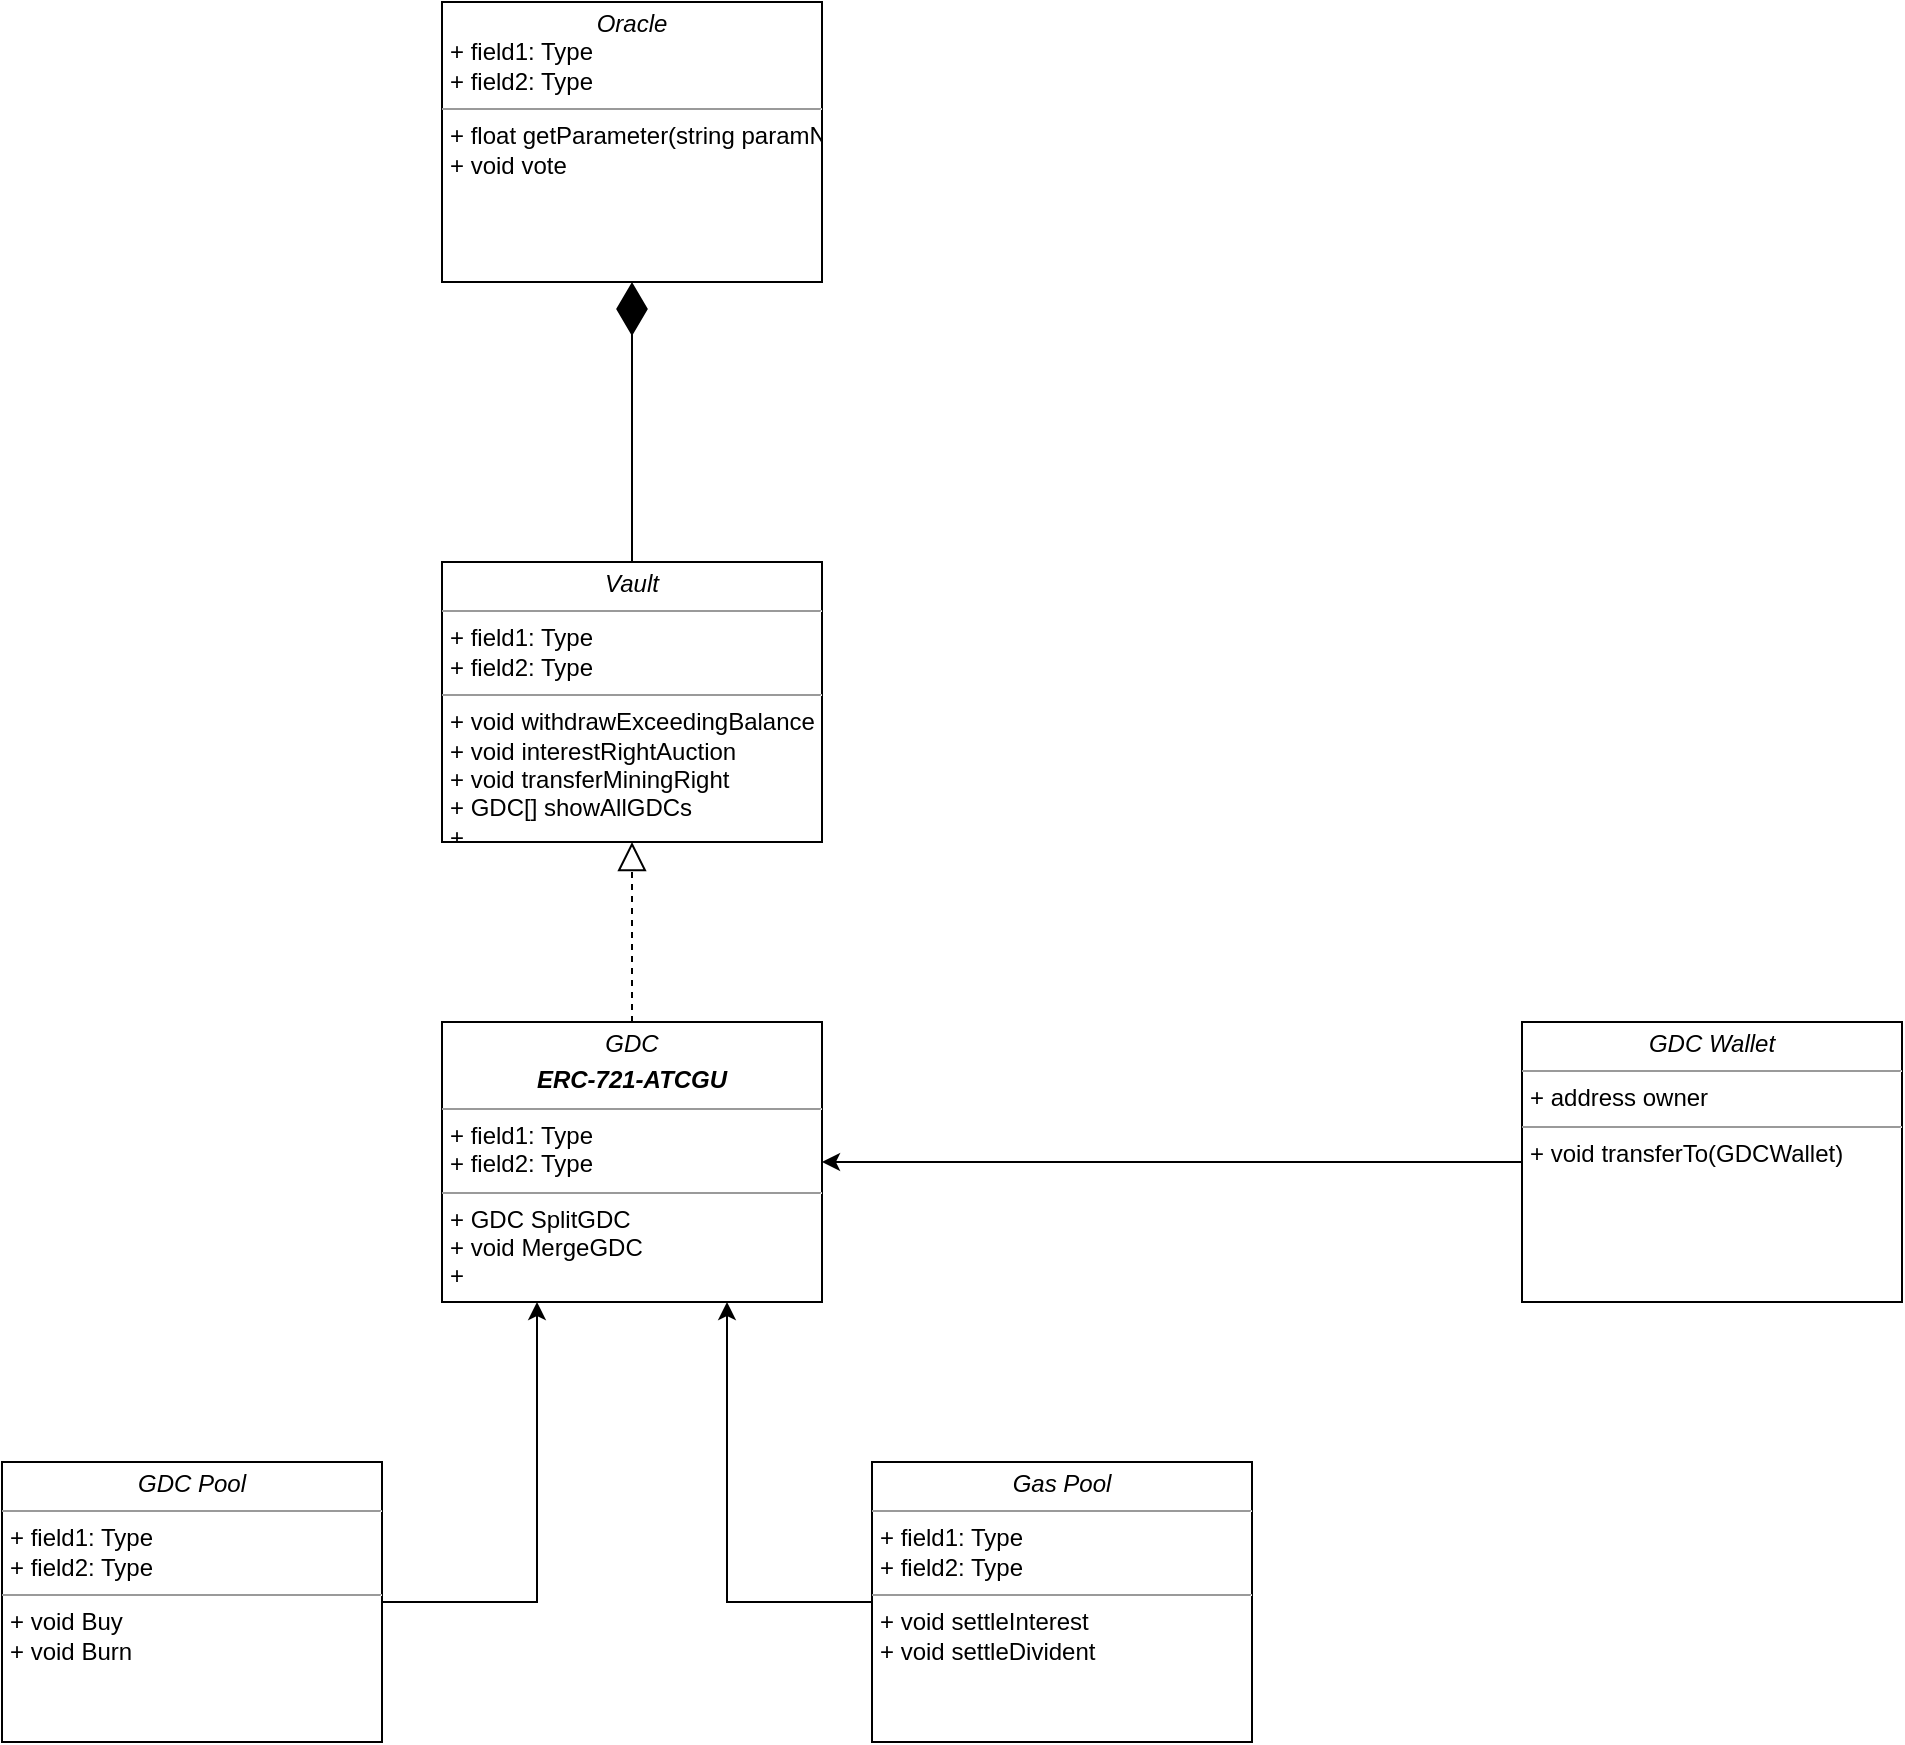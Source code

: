 <mxfile version="12.1.7" type="device" pages="1"><diagram id="02sWXoBUh31Tl7dgDWFI" name="Page-1"><mxGraphModel dx="1172" dy="711" grid="1" gridSize="10" guides="1" tooltips="1" connect="1" arrows="1" fold="1" page="1" pageScale="1" pageWidth="850" pageHeight="1100" math="0" shadow="0"><root><mxCell id="0"/><mxCell id="1" parent="0"/><mxCell id="Hdr7alX22199yZ96gzrO-1" value="&lt;p style=&quot;margin: 0px ; margin-top: 4px ; text-align: center&quot;&gt;&lt;i&gt;Vault&lt;/i&gt;&lt;/p&gt;&lt;hr size=&quot;1&quot;&gt;&lt;p style=&quot;margin: 0px ; margin-left: 4px&quot;&gt;+ field1: Type&lt;br&gt;+ field2: Type&lt;/p&gt;&lt;hr size=&quot;1&quot;&gt;&lt;p style=&quot;margin: 0px ; margin-left: 4px&quot;&gt;+ void withdrawExceedingBalance&lt;br&gt;+ void interestRightAuction&lt;/p&gt;&lt;p style=&quot;margin: 0px ; margin-left: 4px&quot;&gt;+ void transferMiningRight&lt;/p&gt;&lt;p style=&quot;margin: 0px ; margin-left: 4px&quot;&gt;+ GDC[] showAllGDCs&lt;/p&gt;&lt;p style=&quot;margin: 0px ; margin-left: 4px&quot;&gt;+&amp;nbsp;&lt;/p&gt;" style="verticalAlign=top;align=left;overflow=fill;fontSize=12;fontFamily=Helvetica;html=1;" vertex="1" parent="1"><mxGeometry x="270" y="310" width="190" height="140" as="geometry"/></mxCell><mxCell id="Hdr7alX22199yZ96gzrO-2" value="&lt;p style=&quot;margin: 0px ; margin-top: 4px ; text-align: center&quot;&gt;&lt;i&gt;GDC&lt;/i&gt;&lt;/p&gt;&lt;p style=&quot;margin: 0px ; margin-top: 4px ; text-align: center&quot;&gt;&lt;i&gt;&lt;b&gt;ERC-721-ATCGU&lt;/b&gt;&lt;/i&gt;&lt;/p&gt;&lt;hr size=&quot;1&quot;&gt;&lt;p style=&quot;margin: 0px ; margin-left: 4px&quot;&gt;+ field1: Type&lt;br&gt;+ field2: Type&lt;/p&gt;&lt;hr size=&quot;1&quot;&gt;&lt;p style=&quot;margin: 0px ; margin-left: 4px&quot;&gt;+ GDC SplitGDC&lt;/p&gt;&lt;p style=&quot;margin: 0px ; margin-left: 4px&quot;&gt;+ void MergeGDC&lt;/p&gt;&lt;p style=&quot;margin: 0px ; margin-left: 4px&quot;&gt;+&amp;nbsp;&lt;/p&gt;" style="verticalAlign=top;align=left;overflow=fill;fontSize=12;fontFamily=Helvetica;html=1;" vertex="1" parent="1"><mxGeometry x="270" y="540" width="190" height="140" as="geometry"/></mxCell><mxCell id="Hdr7alX22199yZ96gzrO-16" style="edgeStyle=orthogonalEdgeStyle;rounded=0;orthogonalLoop=1;jettySize=auto;html=1;entryX=0.25;entryY=1;entryDx=0;entryDy=0;" edge="1" parent="1" source="Hdr7alX22199yZ96gzrO-3" target="Hdr7alX22199yZ96gzrO-2"><mxGeometry relative="1" as="geometry"/></mxCell><mxCell id="Hdr7alX22199yZ96gzrO-3" value="&lt;p style=&quot;margin: 0px ; margin-top: 4px ; text-align: center&quot;&gt;&lt;i&gt;GDC Pool&lt;/i&gt;&lt;/p&gt;&lt;hr size=&quot;1&quot;&gt;&lt;p style=&quot;margin: 0px ; margin-left: 4px&quot;&gt;+ field1: Type&lt;br&gt;+ field2: Type&lt;/p&gt;&lt;hr size=&quot;1&quot;&gt;&lt;p style=&quot;margin: 0px ; margin-left: 4px&quot;&gt;+ void Buy&lt;/p&gt;&lt;p style=&quot;margin: 0px ; margin-left: 4px&quot;&gt;+ void Burn&lt;/p&gt;" style="verticalAlign=top;align=left;overflow=fill;fontSize=12;fontFamily=Helvetica;html=1;" vertex="1" parent="1"><mxGeometry x="50" y="760" width="190" height="140" as="geometry"/></mxCell><mxCell id="Hdr7alX22199yZ96gzrO-15" style="edgeStyle=orthogonalEdgeStyle;rounded=0;orthogonalLoop=1;jettySize=auto;html=1;entryX=0.75;entryY=1;entryDx=0;entryDy=0;" edge="1" parent="1" source="Hdr7alX22199yZ96gzrO-4" target="Hdr7alX22199yZ96gzrO-2"><mxGeometry relative="1" as="geometry"/></mxCell><mxCell id="Hdr7alX22199yZ96gzrO-4" value="&lt;p style=&quot;margin: 0px ; margin-top: 4px ; text-align: center&quot;&gt;&lt;i&gt;Gas Pool&lt;/i&gt;&lt;/p&gt;&lt;hr size=&quot;1&quot;&gt;&lt;p style=&quot;margin: 0px ; margin-left: 4px&quot;&gt;+ field1: Type&lt;br&gt;+ field2: Type&lt;/p&gt;&lt;hr size=&quot;1&quot;&gt;&lt;p style=&quot;margin: 0px ; margin-left: 4px&quot;&gt;+ void settleInterest&lt;/p&gt;&lt;p style=&quot;margin: 0px ; margin-left: 4px&quot;&gt;+ void settleDivident&lt;/p&gt;" style="verticalAlign=top;align=left;overflow=fill;fontSize=12;fontFamily=Helvetica;html=1;" vertex="1" parent="1"><mxGeometry x="485" y="760" width="190" height="140" as="geometry"/></mxCell><mxCell id="Hdr7alX22199yZ96gzrO-17" style="edgeStyle=orthogonalEdgeStyle;rounded=0;orthogonalLoop=1;jettySize=auto;html=1;" edge="1" parent="1" source="Hdr7alX22199yZ96gzrO-5" target="Hdr7alX22199yZ96gzrO-2"><mxGeometry relative="1" as="geometry"/></mxCell><mxCell id="Hdr7alX22199yZ96gzrO-5" value="&lt;p style=&quot;margin: 0px ; margin-top: 4px ; text-align: center&quot;&gt;&lt;i&gt;GDC Wallet&lt;/i&gt;&lt;/p&gt;&lt;hr size=&quot;1&quot;&gt;&lt;p style=&quot;margin: 0px ; margin-left: 4px&quot;&gt;+ address owner&lt;br&gt;&lt;/p&gt;&lt;hr size=&quot;1&quot;&gt;&lt;p style=&quot;margin: 0px ; margin-left: 4px&quot;&gt;+ void transferTo(GDCWallet)&lt;/p&gt;" style="verticalAlign=top;align=left;overflow=fill;fontSize=12;fontFamily=Helvetica;html=1;" vertex="1" parent="1"><mxGeometry x="810" y="540" width="190" height="140" as="geometry"/></mxCell><mxCell id="Hdr7alX22199yZ96gzrO-6" value="&lt;p style=&quot;margin: 0px ; margin-top: 4px ; text-align: center&quot;&gt;&lt;i&gt;Oracle&lt;/i&gt;&lt;/p&gt;&lt;p style=&quot;margin: 0px ; margin-left: 4px&quot;&gt;+ field1: Type&lt;br&gt;+ field2: Type&lt;/p&gt;&lt;hr size=&quot;1&quot;&gt;&lt;p style=&quot;margin: 0px ; margin-left: 4px&quot;&gt;+ float getParameter(string paramName)&lt;/p&gt;&lt;p style=&quot;margin: 0px ; margin-left: 4px&quot;&gt;+ void vote&lt;/p&gt;" style="verticalAlign=top;align=left;overflow=fill;fontSize=12;fontFamily=Helvetica;html=1;" vertex="1" parent="1"><mxGeometry x="270" y="30" width="190" height="140" as="geometry"/></mxCell><mxCell id="Hdr7alX22199yZ96gzrO-10" value="" style="endArrow=block;dashed=1;endFill=0;endSize=12;html=1;entryX=0.5;entryY=1;entryDx=0;entryDy=0;exitX=0.5;exitY=0;exitDx=0;exitDy=0;" edge="1" parent="1" source="Hdr7alX22199yZ96gzrO-2" target="Hdr7alX22199yZ96gzrO-1"><mxGeometry width="160" relative="1" as="geometry"><mxPoint x="360" y="600" as="sourcePoint"/><mxPoint x="520" y="600" as="targetPoint"/></mxGeometry></mxCell><mxCell id="Hdr7alX22199yZ96gzrO-19" value="" style="endArrow=diamondThin;endFill=1;endSize=24;html=1;entryX=0.5;entryY=1;entryDx=0;entryDy=0;exitX=0.5;exitY=0;exitDx=0;exitDy=0;" edge="1" parent="1" source="Hdr7alX22199yZ96gzrO-1" target="Hdr7alX22199yZ96gzrO-6"><mxGeometry width="160" relative="1" as="geometry"><mxPoint x="350" y="250" as="sourcePoint"/><mxPoint x="510" y="250" as="targetPoint"/></mxGeometry></mxCell></root></mxGraphModel></diagram></mxfile>